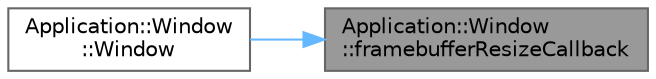 digraph "Application::Window::framebufferResizeCallback"
{
 // LATEX_PDF_SIZE
  bgcolor="transparent";
  edge [fontname=Helvetica,fontsize=10,labelfontname=Helvetica,labelfontsize=10];
  node [fontname=Helvetica,fontsize=10,shape=box,height=0.2,width=0.4];
  rankdir="RL";
  Node1 [id="Node000001",label="Application::Window\l::framebufferResizeCallback",height=0.2,width=0.4,color="gray40", fillcolor="grey60", style="filled", fontcolor="black",tooltip="Callback para el redimensionado del framebuffer."];
  Node1 -> Node2 [id="edge1_Node000001_Node000002",dir="back",color="steelblue1",style="solid",tooltip=" "];
  Node2 [id="Node000002",label="Application::Window\l::Window",height=0.2,width=0.4,color="grey40", fillcolor="white", style="filled",URL="$class_application_1_1_window.html#a4e6e9b428039985395e5c7904d7f1e71",tooltip="Constructor que crea la ventana con dimensiones específicas."];
}
